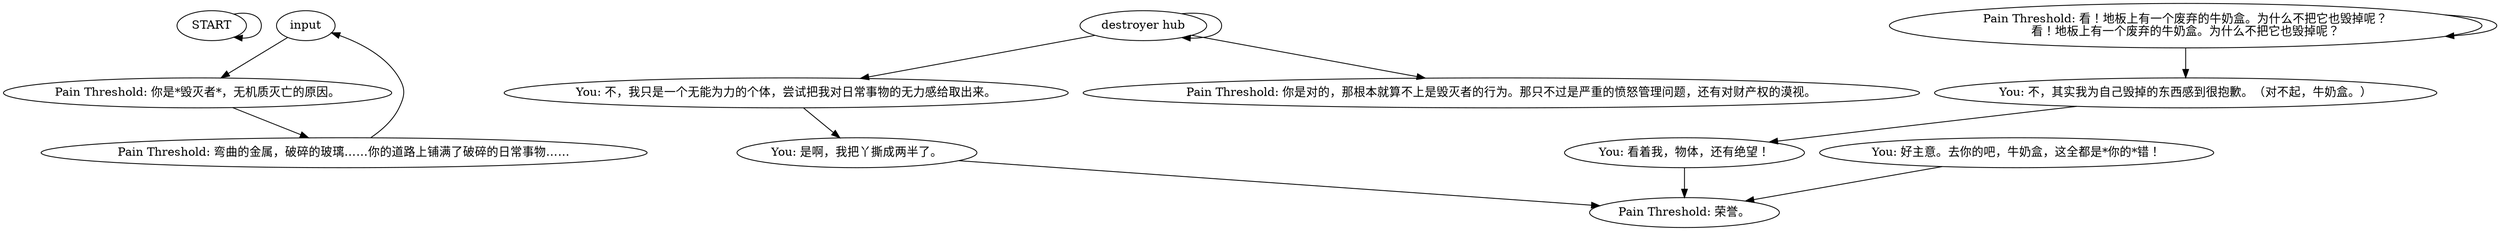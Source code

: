 # THOUGHT / THE DESTROYER
# Pain Threshold turns you into THE DESTROYER! (a thought for punching and not taking damage). Anti-Object Task Force.
# ==================================================
digraph G {
	  0 [label="START"];
	  1 [label="input"];
	  2 [label="Pain Threshold: 你是*毁灭者*，无机质灭亡的原因。"];
	  3 [label="Pain Threshold: 弯曲的金属，破碎的玻璃……你的道路上铺满了破碎的日常事物……"];
	  4 [label="destroyer hub"];
	  5 [label="You: 不，我只是一个无能为力的个体，尝试把我对日常事物的无力感给取出来。"];
	  6 [label="You: 看着我，物体，还有绝望！"];
	  7 [label="Pain Threshold: 你是对的，那根本就算不上是毁灭者的行为。那只不过是严重的愤怒管理问题，还有对财产权的漠视。"];
	  8 [label="You: 是啊，我把丫撕成两半了。"];
	  9 [label="Pain Threshold: 看！地板上有一个废弃的牛奶盒。为什么不把它也毁掉呢？\n看！地板上有一个废弃的牛奶盒。为什么不把它也毁掉呢？"];
	  10 [label="You: 不，其实我为自己毁掉的东西感到很抱歉。（对不起，牛奶盒。）"];
	  11 [label="You: 好主意。去你的吧，牛奶盒，这全都是*你的*错！"];
	  12 [label="Pain Threshold: 荣誉。"];
	  0 -> 0
	  1 -> 2
	  2 -> 3
	  3 -> 1
	  4 -> 4
	  4 -> 5
	  4 -> 7
	  5 -> 8
	  6 -> 12
	  8 -> 12
	  9 -> 9
	  9 -> 10
	  10 -> 6
	  11 -> 12
}

